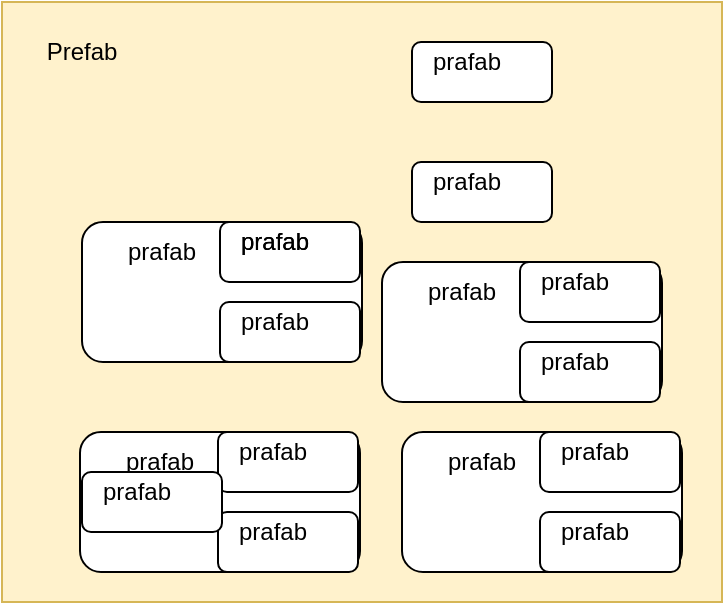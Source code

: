 <mxfile version="15.7.0" type="github">
  <diagram id="IFNw_7S8C56MGrGhWhJK" name="prafabxml">
    <mxGraphModel dx="780" dy="1112" grid="1" gridSize="10" guides="1" tooltips="1" connect="1" arrows="1" fold="1" page="1" pageScale="1" pageWidth="827" pageHeight="1169" math="0" shadow="0">
      <root>
        <mxCell id="0" />
        <mxCell id="1" parent="0" />
        <mxCell id="zGqolQsWGa_0U8bYMejL-1" value="" style="rounded=0;whiteSpace=wrap;html=1;fillColor=#fff2cc;strokeColor=#d6b656;" vertex="1" parent="1">
          <mxGeometry x="270" y="300" width="360" height="300" as="geometry" />
        </mxCell>
        <mxCell id="zGqolQsWGa_0U8bYMejL-3" value="Prefab" style="text;html=1;strokeColor=none;fillColor=none;align=center;verticalAlign=middle;whiteSpace=wrap;rounded=0;" vertex="1" parent="1">
          <mxGeometry x="280" y="310" width="60" height="30" as="geometry" />
        </mxCell>
        <mxCell id="zGqolQsWGa_0U8bYMejL-4" value="" style="rounded=1;whiteSpace=wrap;html=1;" vertex="1" parent="1">
          <mxGeometry x="310" y="410" width="140" height="70" as="geometry" />
        </mxCell>
        <mxCell id="zGqolQsWGa_0U8bYMejL-5" value="prafab" style="text;html=1;strokeColor=none;fillColor=none;align=center;verticalAlign=middle;whiteSpace=wrap;rounded=0;" vertex="1" parent="1">
          <mxGeometry x="320" y="410" width="60" height="30" as="geometry" />
        </mxCell>
        <mxCell id="zGqolQsWGa_0U8bYMejL-6" value="" style="rounded=1;whiteSpace=wrap;html=1;" vertex="1" parent="1">
          <mxGeometry x="379" y="410" width="70" height="30" as="geometry" />
        </mxCell>
        <mxCell id="zGqolQsWGa_0U8bYMejL-7" value="prafab" style="text;html=1;strokeColor=none;fillColor=none;align=center;verticalAlign=middle;whiteSpace=wrap;rounded=0;" vertex="1" parent="1">
          <mxGeometry x="384" y="410" width="45" height="20" as="geometry" />
        </mxCell>
        <mxCell id="zGqolQsWGa_0U8bYMejL-8" value="" style="rounded=1;whiteSpace=wrap;html=1;" vertex="1" parent="1">
          <mxGeometry x="379" y="450" width="70" height="30" as="geometry" />
        </mxCell>
        <mxCell id="zGqolQsWGa_0U8bYMejL-9" value="prafab" style="text;html=1;strokeColor=none;fillColor=none;align=center;verticalAlign=middle;whiteSpace=wrap;rounded=0;" vertex="1" parent="1">
          <mxGeometry x="384" y="450" width="45" height="20" as="geometry" />
        </mxCell>
        <mxCell id="zGqolQsWGa_0U8bYMejL-10" value="" style="rounded=1;whiteSpace=wrap;html=1;" vertex="1" parent="1">
          <mxGeometry x="309" y="515" width="140" height="70" as="geometry" />
        </mxCell>
        <mxCell id="zGqolQsWGa_0U8bYMejL-11" value="prafab" style="text;html=1;strokeColor=none;fillColor=none;align=center;verticalAlign=middle;whiteSpace=wrap;rounded=0;" vertex="1" parent="1">
          <mxGeometry x="319" y="515" width="60" height="30" as="geometry" />
        </mxCell>
        <mxCell id="zGqolQsWGa_0U8bYMejL-12" value="" style="rounded=1;whiteSpace=wrap;html=1;" vertex="1" parent="1">
          <mxGeometry x="378" y="515" width="70" height="30" as="geometry" />
        </mxCell>
        <mxCell id="zGqolQsWGa_0U8bYMejL-13" value="prafab" style="text;html=1;strokeColor=none;fillColor=none;align=center;verticalAlign=middle;whiteSpace=wrap;rounded=0;" vertex="1" parent="1">
          <mxGeometry x="383" y="515" width="45" height="20" as="geometry" />
        </mxCell>
        <mxCell id="zGqolQsWGa_0U8bYMejL-14" value="" style="rounded=1;whiteSpace=wrap;html=1;" vertex="1" parent="1">
          <mxGeometry x="378" y="555" width="70" height="30" as="geometry" />
        </mxCell>
        <mxCell id="zGqolQsWGa_0U8bYMejL-15" value="prafab" style="text;html=1;strokeColor=none;fillColor=none;align=center;verticalAlign=middle;whiteSpace=wrap;rounded=0;" vertex="1" parent="1">
          <mxGeometry x="383" y="555" width="45" height="20" as="geometry" />
        </mxCell>
        <mxCell id="zGqolQsWGa_0U8bYMejL-16" value="" style="rounded=1;whiteSpace=wrap;html=1;" vertex="1" parent="1">
          <mxGeometry x="470" y="515" width="140" height="70" as="geometry" />
        </mxCell>
        <mxCell id="zGqolQsWGa_0U8bYMejL-17" value="prafab" style="text;html=1;strokeColor=none;fillColor=none;align=center;verticalAlign=middle;whiteSpace=wrap;rounded=0;" vertex="1" parent="1">
          <mxGeometry x="480" y="515" width="60" height="30" as="geometry" />
        </mxCell>
        <mxCell id="zGqolQsWGa_0U8bYMejL-18" value="" style="rounded=1;whiteSpace=wrap;html=1;" vertex="1" parent="1">
          <mxGeometry x="539" y="515" width="70" height="30" as="geometry" />
        </mxCell>
        <mxCell id="zGqolQsWGa_0U8bYMejL-19" value="prafab" style="text;html=1;strokeColor=none;fillColor=none;align=center;verticalAlign=middle;whiteSpace=wrap;rounded=0;" vertex="1" parent="1">
          <mxGeometry x="544" y="515" width="45" height="20" as="geometry" />
        </mxCell>
        <mxCell id="zGqolQsWGa_0U8bYMejL-20" value="" style="rounded=1;whiteSpace=wrap;html=1;" vertex="1" parent="1">
          <mxGeometry x="539" y="555" width="70" height="30" as="geometry" />
        </mxCell>
        <mxCell id="zGqolQsWGa_0U8bYMejL-21" value="prafab" style="text;html=1;strokeColor=none;fillColor=none;align=center;verticalAlign=middle;whiteSpace=wrap;rounded=0;" vertex="1" parent="1">
          <mxGeometry x="544" y="555" width="45" height="20" as="geometry" />
        </mxCell>
        <mxCell id="zGqolQsWGa_0U8bYMejL-22" value="" style="rounded=1;whiteSpace=wrap;html=1;" vertex="1" parent="1">
          <mxGeometry x="460" y="430" width="140" height="70" as="geometry" />
        </mxCell>
        <mxCell id="zGqolQsWGa_0U8bYMejL-23" value="prafab" style="text;html=1;strokeColor=none;fillColor=none;align=center;verticalAlign=middle;whiteSpace=wrap;rounded=0;" vertex="1" parent="1">
          <mxGeometry x="470" y="430" width="60" height="30" as="geometry" />
        </mxCell>
        <mxCell id="zGqolQsWGa_0U8bYMejL-24" value="" style="rounded=1;whiteSpace=wrap;html=1;" vertex="1" parent="1">
          <mxGeometry x="529" y="430" width="70" height="30" as="geometry" />
        </mxCell>
        <mxCell id="zGqolQsWGa_0U8bYMejL-25" value="prafab" style="text;html=1;strokeColor=none;fillColor=none;align=center;verticalAlign=middle;whiteSpace=wrap;rounded=0;" vertex="1" parent="1">
          <mxGeometry x="534" y="430" width="45" height="20" as="geometry" />
        </mxCell>
        <mxCell id="zGqolQsWGa_0U8bYMejL-26" value="" style="rounded=1;whiteSpace=wrap;html=1;" vertex="1" parent="1">
          <mxGeometry x="529" y="470" width="70" height="30" as="geometry" />
        </mxCell>
        <mxCell id="zGqolQsWGa_0U8bYMejL-27" value="prafab" style="text;html=1;strokeColor=none;fillColor=none;align=center;verticalAlign=middle;whiteSpace=wrap;rounded=0;" vertex="1" parent="1">
          <mxGeometry x="534" y="470" width="45" height="20" as="geometry" />
        </mxCell>
        <mxCell id="zGqolQsWGa_0U8bYMejL-28" value="prafab" style="text;html=1;strokeColor=none;fillColor=none;align=center;verticalAlign=middle;whiteSpace=wrap;rounded=0;" vertex="1" parent="1">
          <mxGeometry x="384" y="410" width="45" height="20" as="geometry" />
        </mxCell>
        <mxCell id="zGqolQsWGa_0U8bYMejL-29" value="" style="rounded=1;whiteSpace=wrap;html=1;" vertex="1" parent="1">
          <mxGeometry x="310" y="535" width="70" height="30" as="geometry" />
        </mxCell>
        <mxCell id="zGqolQsWGa_0U8bYMejL-30" value="prafab" style="text;html=1;strokeColor=none;fillColor=none;align=center;verticalAlign=middle;whiteSpace=wrap;rounded=0;" vertex="1" parent="1">
          <mxGeometry x="315" y="535" width="45" height="20" as="geometry" />
        </mxCell>
        <mxCell id="zGqolQsWGa_0U8bYMejL-31" value="" style="rounded=1;whiteSpace=wrap;html=1;" vertex="1" parent="1">
          <mxGeometry x="475" y="380" width="70" height="30" as="geometry" />
        </mxCell>
        <mxCell id="zGqolQsWGa_0U8bYMejL-32" value="prafab" style="text;html=1;strokeColor=none;fillColor=none;align=center;verticalAlign=middle;whiteSpace=wrap;rounded=0;" vertex="1" parent="1">
          <mxGeometry x="480" y="380" width="45" height="20" as="geometry" />
        </mxCell>
        <mxCell id="zGqolQsWGa_0U8bYMejL-33" value="" style="rounded=1;whiteSpace=wrap;html=1;" vertex="1" parent="1">
          <mxGeometry x="475" y="320" width="70" height="30" as="geometry" />
        </mxCell>
        <mxCell id="zGqolQsWGa_0U8bYMejL-34" value="prafab" style="text;html=1;strokeColor=none;fillColor=none;align=center;verticalAlign=middle;whiteSpace=wrap;rounded=0;" vertex="1" parent="1">
          <mxGeometry x="480" y="320" width="45" height="20" as="geometry" />
        </mxCell>
      </root>
    </mxGraphModel>
  </diagram>
</mxfile>
